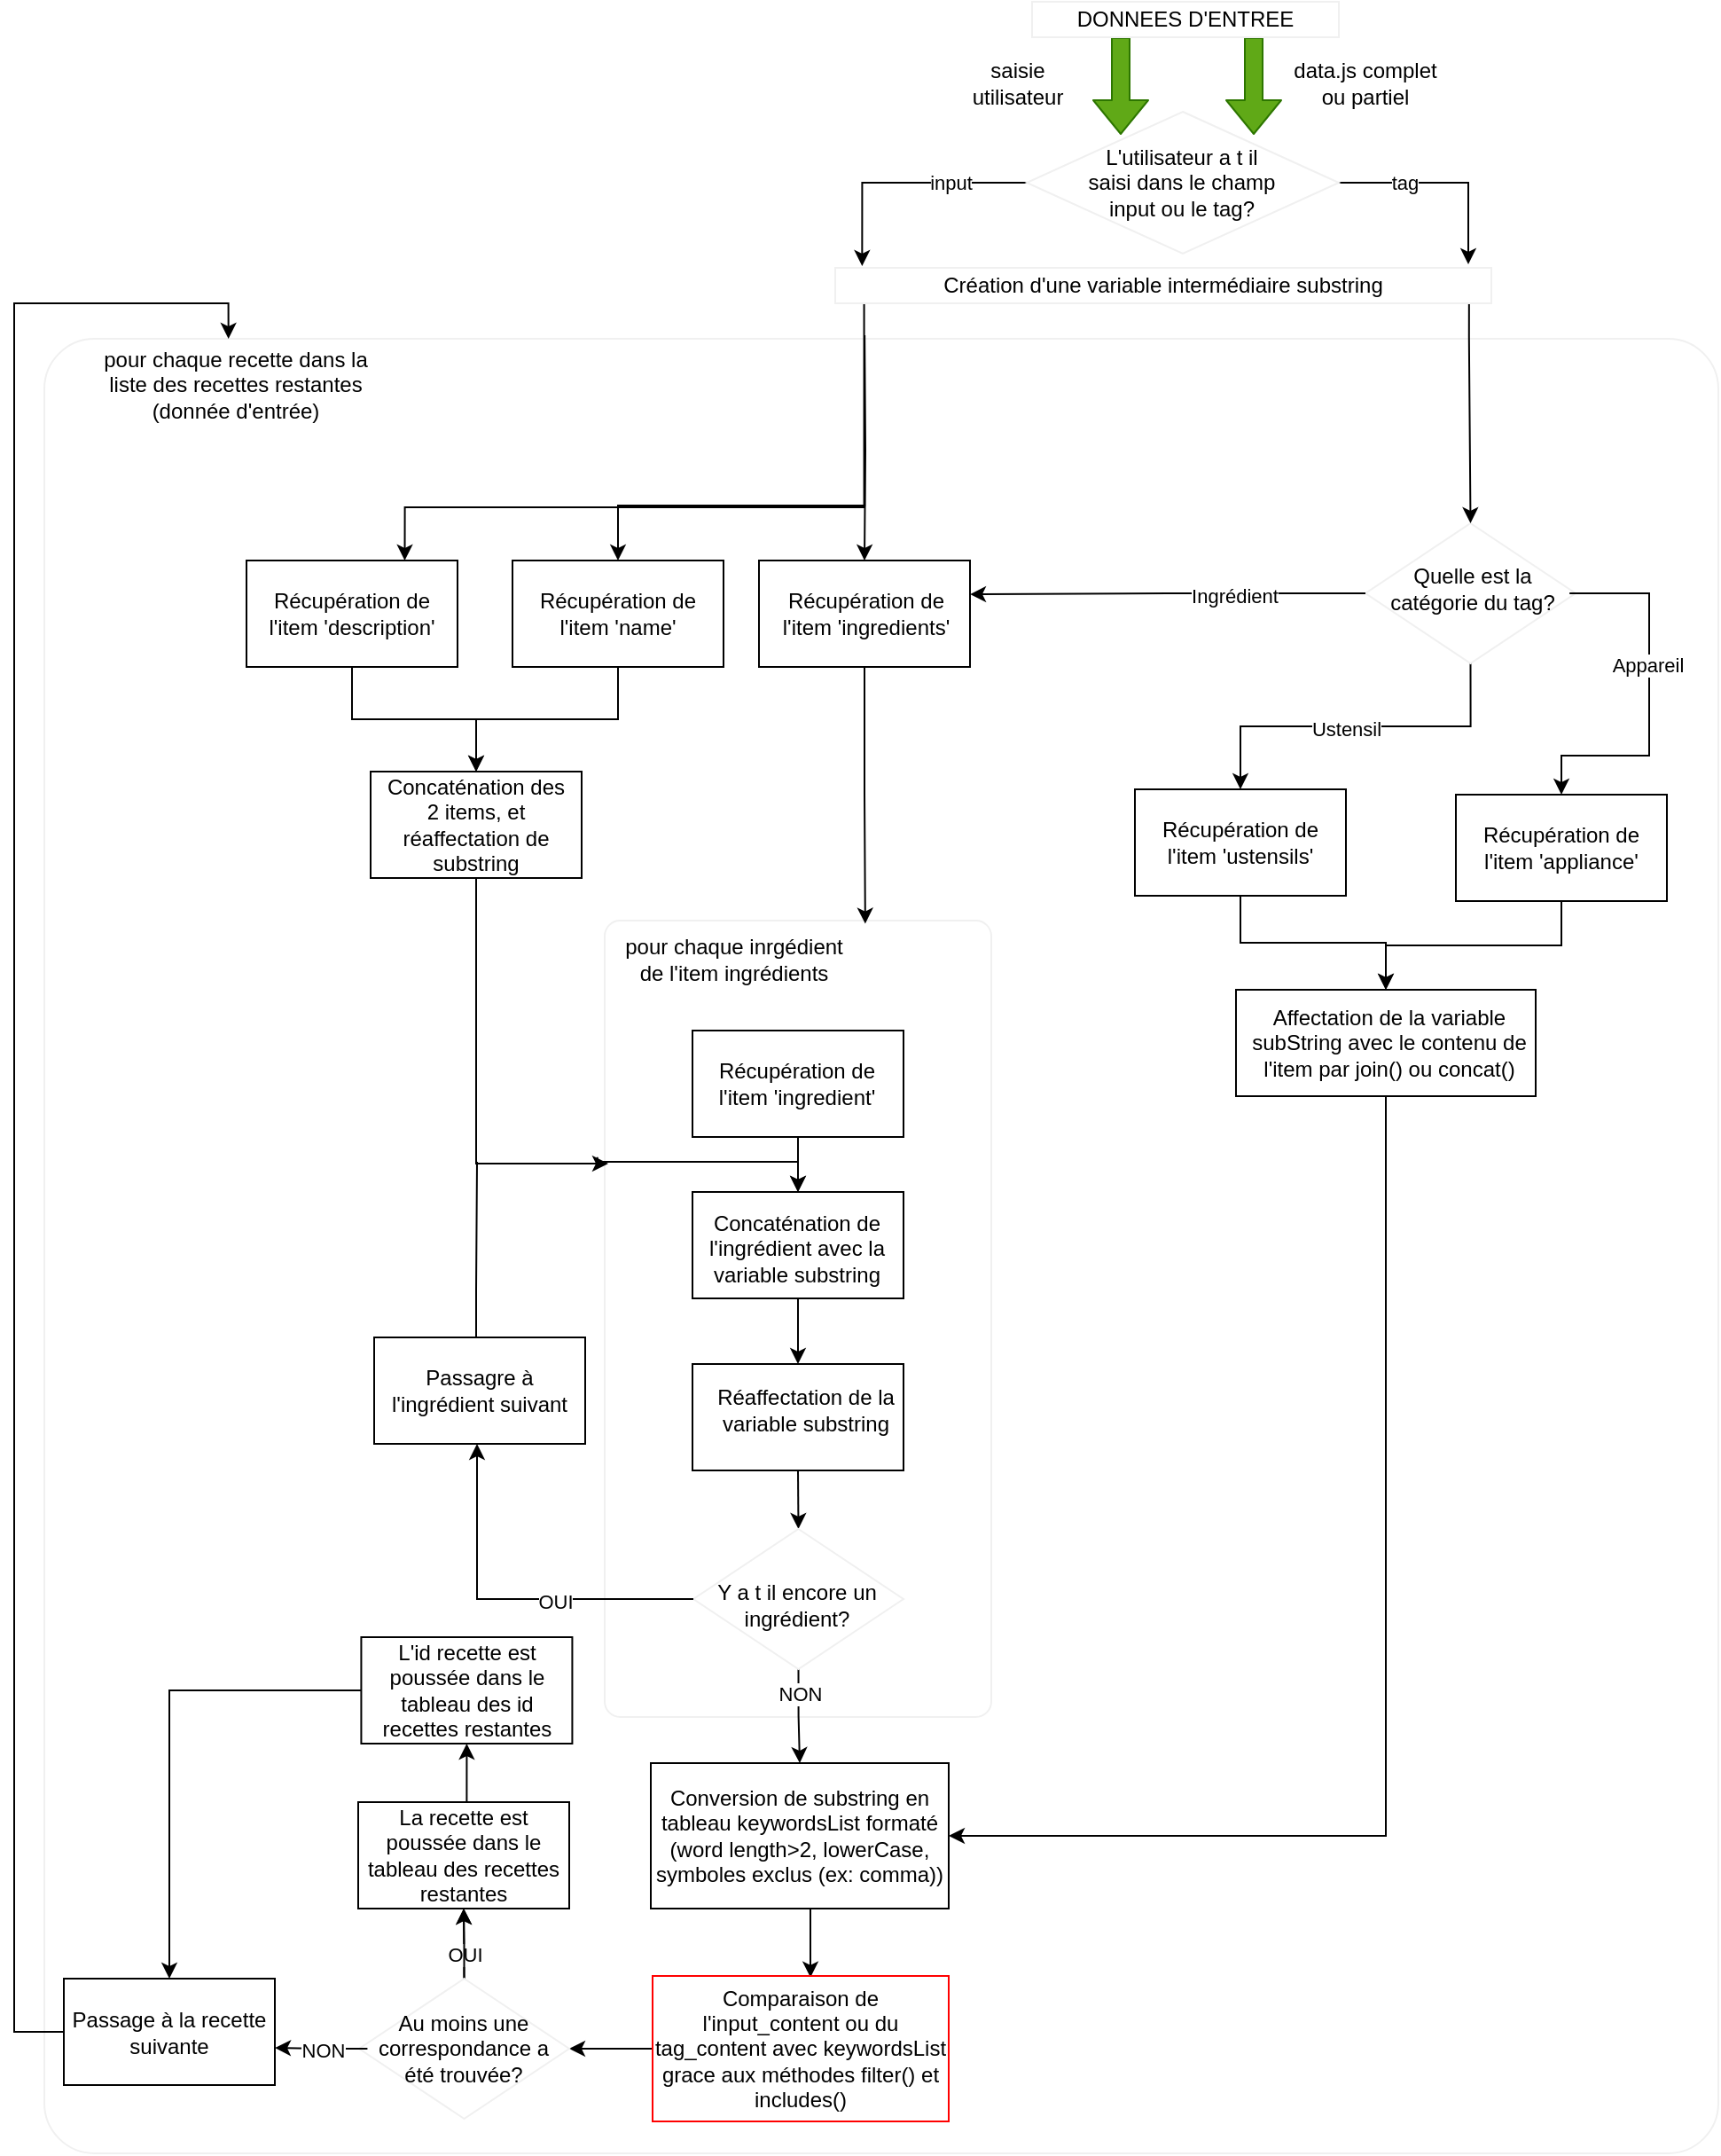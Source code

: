 <mxfile>
    <diagram id="e7TvoydxK6vFJYyy4MVN" name="Algo">
        <mxGraphModel dx="1730" dy="1200" grid="0" gridSize="10" guides="1" tooltips="1" connect="1" arrows="1" fold="1" page="0" pageScale="1" pageWidth="827" pageHeight="1169" math="0" shadow="0">
            <root>
                <mxCell id="VaXC7Pr43nyWshFLHUHB-0"/>
                <mxCell id="VaXC7Pr43nyWshFLHUHB-1" parent="VaXC7Pr43nyWshFLHUHB-0"/>
                <mxCell id="yuCvk9mEEcZf6m0EE9ZG-0" value="" style="shape=flexArrow;endArrow=classic;html=1;fillColor=#60a917;strokeColor=#2D7600;" parent="VaXC7Pr43nyWshFLHUHB-1" edge="1">
                    <mxGeometry width="50" height="50" relative="1" as="geometry">
                        <mxPoint x="315" y="10" as="sourcePoint"/>
                        <mxPoint x="315" y="65" as="targetPoint"/>
                    </mxGeometry>
                </mxCell>
                <mxCell id="yuCvk9mEEcZf6m0EE9ZG-1" value="" style="shape=flexArrow;endArrow=classic;html=1;fillColor=#60a917;strokeColor=#2D7600;" parent="VaXC7Pr43nyWshFLHUHB-1" edge="1">
                    <mxGeometry width="50" height="50" relative="1" as="geometry">
                        <mxPoint x="390" y="10" as="sourcePoint"/>
                        <mxPoint x="390" y="65" as="targetPoint"/>
                    </mxGeometry>
                </mxCell>
                <mxCell id="yuCvk9mEEcZf6m0EE9ZG-2" value="DONNEES D'ENTREE" style="text;html=1;fillColor=none;align=center;verticalAlign=middle;whiteSpace=wrap;rounded=0;strokeColor=#f0f0f0;" parent="VaXC7Pr43nyWshFLHUHB-1" vertex="1">
                    <mxGeometry x="265" y="-10" width="173" height="20" as="geometry"/>
                </mxCell>
                <mxCell id="vEDBBMdO79ySKfFdUPdM-0" value="saisie utilisateur" style="text;html=1;strokeColor=none;fillColor=none;align=center;verticalAlign=middle;whiteSpace=wrap;rounded=0;" parent="VaXC7Pr43nyWshFLHUHB-1" vertex="1">
                    <mxGeometry x="237" y="26" width="40" height="20" as="geometry"/>
                </mxCell>
                <mxCell id="vEDBBMdO79ySKfFdUPdM-1" value="data.js complet ou partiel" style="text;html=1;strokeColor=none;fillColor=none;align=center;verticalAlign=middle;whiteSpace=wrap;rounded=0;" parent="VaXC7Pr43nyWshFLHUHB-1" vertex="1">
                    <mxGeometry x="410.5" y="26" width="84" height="20" as="geometry"/>
                </mxCell>
                <mxCell id="Emsu0WflFUREVYPeq1AS-0" value="" style="rounded=1;whiteSpace=wrap;html=1;strokeColor=#f0f0f0;arcSize=3;fontStyle=1" parent="VaXC7Pr43nyWshFLHUHB-1" vertex="1">
                    <mxGeometry x="-292" y="180" width="944" height="1023" as="geometry"/>
                </mxCell>
                <mxCell id="Emsu0WflFUREVYPeq1AS-1" value="pour chaque recette dans la liste des recettes restantes (donnée d'entrée)" style="text;html=1;strokeColor=none;fillColor=none;align=center;verticalAlign=middle;whiteSpace=wrap;rounded=0;" parent="VaXC7Pr43nyWshFLHUHB-1" vertex="1">
                    <mxGeometry x="-265.5" y="196" width="161.5" height="20" as="geometry"/>
                </mxCell>
                <mxCell id="kn-wkphkWVVWGhXRXuoQ-0" value="" style="group" parent="VaXC7Pr43nyWshFLHUHB-1" vertex="1" connectable="0">
                    <mxGeometry x="-178" y="305" width="119" height="60" as="geometry"/>
                </mxCell>
                <mxCell id="kn-wkphkWVVWGhXRXuoQ-1" value="" style="rounded=0;whiteSpace=wrap;html=1;" parent="kn-wkphkWVVWGhXRXuoQ-0" vertex="1">
                    <mxGeometry width="119" height="60" as="geometry"/>
                </mxCell>
                <mxCell id="kn-wkphkWVVWGhXRXuoQ-2" value="Récupération de l'item 'description'" style="text;html=1;strokeColor=none;fillColor=none;align=center;verticalAlign=middle;whiteSpace=wrap;rounded=0;" parent="kn-wkphkWVVWGhXRXuoQ-0" vertex="1">
                    <mxGeometry x="4.958" y="20" width="109.083" height="20" as="geometry"/>
                </mxCell>
                <mxCell id="kn-wkphkWVVWGhXRXuoQ-3" value="" style="group" parent="VaXC7Pr43nyWshFLHUHB-1" vertex="1" connectable="0">
                    <mxGeometry x="-28" y="305" width="119" height="60" as="geometry"/>
                </mxCell>
                <mxCell id="kn-wkphkWVVWGhXRXuoQ-4" value="" style="rounded=0;whiteSpace=wrap;html=1;" parent="kn-wkphkWVVWGhXRXuoQ-3" vertex="1">
                    <mxGeometry width="119" height="60" as="geometry"/>
                </mxCell>
                <mxCell id="kn-wkphkWVVWGhXRXuoQ-5" value="Récupération de l'item 'name'" style="text;html=1;fillColor=none;align=center;verticalAlign=middle;whiteSpace=wrap;rounded=0;" parent="kn-wkphkWVVWGhXRXuoQ-3" vertex="1">
                    <mxGeometry x="4.958" y="20" width="109.083" height="20" as="geometry"/>
                </mxCell>
                <mxCell id="kn-wkphkWVVWGhXRXuoQ-6" value="" style="group" parent="VaXC7Pr43nyWshFLHUHB-1" vertex="1" connectable="0">
                    <mxGeometry x="112" y="305" width="119" height="60" as="geometry"/>
                </mxCell>
                <mxCell id="kn-wkphkWVVWGhXRXuoQ-7" value="" style="rounded=0;whiteSpace=wrap;html=1;" parent="kn-wkphkWVVWGhXRXuoQ-6" vertex="1">
                    <mxGeometry x="-1" width="119" height="60" as="geometry"/>
                </mxCell>
                <mxCell id="kn-wkphkWVVWGhXRXuoQ-8" value="Récupération de l'item 'ingredients'" style="text;html=1;strokeColor=none;fillColor=none;align=center;verticalAlign=middle;whiteSpace=wrap;rounded=0;" parent="kn-wkphkWVVWGhXRXuoQ-6" vertex="1">
                    <mxGeometry x="4.958" y="20" width="109.083" height="20" as="geometry"/>
                </mxCell>
                <mxCell id="kn-wkphkWVVWGhXRXuoQ-13" value="" style="group" parent="VaXC7Pr43nyWshFLHUHB-1" vertex="1" connectable="0">
                    <mxGeometry x="-108" y="424" width="119" height="60" as="geometry"/>
                </mxCell>
                <mxCell id="kn-wkphkWVVWGhXRXuoQ-14" value="" style="rounded=0;whiteSpace=wrap;html=1;" parent="kn-wkphkWVVWGhXRXuoQ-13" vertex="1">
                    <mxGeometry width="119" height="60" as="geometry"/>
                </mxCell>
                <mxCell id="kn-wkphkWVVWGhXRXuoQ-15" value="Concaténation des 2 items, et réaffectation de substring" style="text;html=1;strokeColor=none;fillColor=none;align=center;verticalAlign=middle;whiteSpace=wrap;rounded=0;" parent="kn-wkphkWVVWGhXRXuoQ-13" vertex="1">
                    <mxGeometry x="4.958" y="20" width="109.083" height="20" as="geometry"/>
                </mxCell>
                <mxCell id="kn-wkphkWVVWGhXRXuoQ-20" style="edgeStyle=orthogonalEdgeStyle;rounded=0;orthogonalLoop=1;jettySize=auto;html=1;entryX=0.5;entryY=0;entryDx=0;entryDy=0;" parent="VaXC7Pr43nyWshFLHUHB-1" source="kn-wkphkWVVWGhXRXuoQ-1" target="kn-wkphkWVVWGhXRXuoQ-14" edge="1">
                    <mxGeometry relative="1" as="geometry"/>
                </mxCell>
                <mxCell id="kn-wkphkWVVWGhXRXuoQ-21" style="edgeStyle=orthogonalEdgeStyle;rounded=0;orthogonalLoop=1;jettySize=auto;html=1;exitX=0.5;exitY=1;exitDx=0;exitDy=0;entryX=0.5;entryY=0;entryDx=0;entryDy=0;" parent="VaXC7Pr43nyWshFLHUHB-1" source="kn-wkphkWVVWGhXRXuoQ-4" target="kn-wkphkWVVWGhXRXuoQ-14" edge="1">
                    <mxGeometry relative="1" as="geometry"/>
                </mxCell>
                <mxCell id="kn-wkphkWVVWGhXRXuoQ-22" value="" style="rounded=1;whiteSpace=wrap;html=1;strokeColor=#f0f0f0;arcSize=4;fontStyle=1" parent="VaXC7Pr43nyWshFLHUHB-1" vertex="1">
                    <mxGeometry x="24" y="508" width="218" height="449" as="geometry"/>
                </mxCell>
                <mxCell id="kn-wkphkWVVWGhXRXuoQ-25" value="pour chaque inrgédient de l'item ingrédients" style="text;html=1;strokeColor=none;fillColor=none;align=center;verticalAlign=middle;whiteSpace=wrap;rounded=0;" parent="VaXC7Pr43nyWshFLHUHB-1" vertex="1">
                    <mxGeometry x="34" y="520" width="126" height="20" as="geometry"/>
                </mxCell>
                <mxCell id="kn-wkphkWVVWGhXRXuoQ-26" value="" style="group" parent="VaXC7Pr43nyWshFLHUHB-1" vertex="1" connectable="0">
                    <mxGeometry x="73.5" y="570" width="119" height="60" as="geometry"/>
                </mxCell>
                <mxCell id="kn-wkphkWVVWGhXRXuoQ-27" value="" style="rounded=0;whiteSpace=wrap;html=1;" parent="kn-wkphkWVVWGhXRXuoQ-26" vertex="1">
                    <mxGeometry width="119" height="60" as="geometry"/>
                </mxCell>
                <mxCell id="kn-wkphkWVVWGhXRXuoQ-28" value="Récupération de l'item 'ingredient'" style="text;html=1;strokeColor=none;fillColor=none;align=center;verticalAlign=middle;whiteSpace=wrap;rounded=0;" parent="kn-wkphkWVVWGhXRXuoQ-26" vertex="1">
                    <mxGeometry x="4.958" y="20" width="109.083" height="20" as="geometry"/>
                </mxCell>
                <mxCell id="kn-wkphkWVVWGhXRXuoQ-30" style="edgeStyle=orthogonalEdgeStyle;rounded=0;orthogonalLoop=1;jettySize=auto;html=1;exitX=0.5;exitY=1;exitDx=0;exitDy=0;" parent="VaXC7Pr43nyWshFLHUHB-1" source="kn-wkphkWVVWGhXRXuoQ-14" edge="1">
                    <mxGeometry relative="1" as="geometry">
                        <mxPoint x="26" y="645" as="targetPoint"/>
                        <Array as="points">
                            <mxPoint x="-48" y="645"/>
                            <mxPoint x="26" y="645"/>
                        </Array>
                    </mxGeometry>
                </mxCell>
                <mxCell id="kn-wkphkWVVWGhXRXuoQ-41" style="edgeStyle=orthogonalEdgeStyle;rounded=0;orthogonalLoop=1;jettySize=auto;html=1;exitX=0.5;exitY=1;exitDx=0;exitDy=0;entryX=0.5;entryY=0;entryDx=0;entryDy=0;" parent="VaXC7Pr43nyWshFLHUHB-1" source="kn-wkphkWVVWGhXRXuoQ-31" target="kn-wkphkWVVWGhXRXuoQ-40" edge="1">
                    <mxGeometry relative="1" as="geometry"/>
                </mxCell>
                <mxCell id="kn-wkphkWVVWGhXRXuoQ-31" value="" style="rounded=0;whiteSpace=wrap;html=1;" parent="VaXC7Pr43nyWshFLHUHB-1" vertex="1">
                    <mxGeometry x="73.5" y="661" width="119" height="60" as="geometry"/>
                </mxCell>
                <mxCell id="kn-wkphkWVVWGhXRXuoQ-32" style="edgeStyle=orthogonalEdgeStyle;rounded=0;orthogonalLoop=1;jettySize=auto;html=1;exitX=0.5;exitY=1;exitDx=0;exitDy=0;entryX=0.5;entryY=0;entryDx=0;entryDy=0;" parent="VaXC7Pr43nyWshFLHUHB-1" source="kn-wkphkWVVWGhXRXuoQ-27" target="kn-wkphkWVVWGhXRXuoQ-31" edge="1">
                    <mxGeometry relative="1" as="geometry"/>
                </mxCell>
                <mxCell id="kn-wkphkWVVWGhXRXuoQ-36" value="Concaténation de l'ingrédient avec la variable substring" style="text;html=1;strokeColor=none;fillColor=none;align=center;verticalAlign=middle;whiteSpace=wrap;rounded=0;" parent="VaXC7Pr43nyWshFLHUHB-1" vertex="1">
                    <mxGeometry x="78.458" y="683" width="109.083" height="20" as="geometry"/>
                </mxCell>
                <mxCell id="kn-wkphkWVVWGhXRXuoQ-37" style="edgeStyle=orthogonalEdgeStyle;rounded=0;orthogonalLoop=1;jettySize=auto;html=1;exitX=0.5;exitY=1;exitDx=0;exitDy=0;" parent="VaXC7Pr43nyWshFLHUHB-1" source="kn-wkphkWVVWGhXRXuoQ-22" target="kn-wkphkWVVWGhXRXuoQ-22" edge="1">
                    <mxGeometry relative="1" as="geometry"/>
                </mxCell>
                <mxCell id="kn-wkphkWVVWGhXRXuoQ-47" style="edgeStyle=orthogonalEdgeStyle;rounded=0;orthogonalLoop=1;jettySize=auto;html=1;exitX=0.5;exitY=1;exitDx=0;exitDy=0;entryX=0.5;entryY=0;entryDx=0;entryDy=0;" parent="VaXC7Pr43nyWshFLHUHB-1" source="kn-wkphkWVVWGhXRXuoQ-40" target="kn-wkphkWVVWGhXRXuoQ-44" edge="1">
                    <mxGeometry relative="1" as="geometry"/>
                </mxCell>
                <mxCell id="kn-wkphkWVVWGhXRXuoQ-40" value="" style="rounded=0;whiteSpace=wrap;html=1;" parent="VaXC7Pr43nyWshFLHUHB-1" vertex="1">
                    <mxGeometry x="73.5" y="758" width="119" height="60" as="geometry"/>
                </mxCell>
                <mxCell id="kn-wkphkWVVWGhXRXuoQ-42" value="Réaffectation de la variable substring" style="text;html=1;strokeColor=none;fillColor=none;align=center;verticalAlign=middle;whiteSpace=wrap;rounded=0;" parent="VaXC7Pr43nyWshFLHUHB-1" vertex="1">
                    <mxGeometry x="83.418" y="774" width="109.083" height="20" as="geometry"/>
                </mxCell>
                <mxCell id="kn-wkphkWVVWGhXRXuoQ-66" value="" style="edgeStyle=orthogonalEdgeStyle;rounded=0;orthogonalLoop=1;jettySize=auto;exitX=0.5;exitY=1;exitDx=0;exitDy=0;entryX=0.5;entryY=0;entryDx=0;entryDy=0;endArrow=classic;endFill=1;html=1;" parent="VaXC7Pr43nyWshFLHUHB-1" source="kn-wkphkWVVWGhXRXuoQ-44" target="kn-wkphkWVVWGhXRXuoQ-65" edge="1">
                    <mxGeometry relative="1" as="geometry"/>
                </mxCell>
                <mxCell id="kn-wkphkWVVWGhXRXuoQ-68" value="NON" style="edgeLabel;html=1;align=center;verticalAlign=middle;resizable=0;points=[];" parent="kn-wkphkWVVWGhXRXuoQ-66" vertex="1" connectable="0">
                    <mxGeometry x="0.201" relative="1" as="geometry">
                        <mxPoint y="-18" as="offset"/>
                    </mxGeometry>
                </mxCell>
                <mxCell id="kn-wkphkWVVWGhXRXuoQ-44" value="" style="rhombus;whiteSpace=wrap;html=1;strokeColor=#f0f0f0;" parent="VaXC7Pr43nyWshFLHUHB-1" vertex="1">
                    <mxGeometry x="74" y="851" width="118.5" height="79" as="geometry"/>
                </mxCell>
                <mxCell id="kn-wkphkWVVWGhXRXuoQ-48" value="Y a t il encore un ingrédient?" style="text;html=1;strokeColor=none;fillColor=none;align=center;verticalAlign=middle;whiteSpace=wrap;rounded=0;" parent="VaXC7Pr43nyWshFLHUHB-1" vertex="1">
                    <mxGeometry x="78.458" y="883.5" width="109.083" height="20" as="geometry"/>
                </mxCell>
                <mxCell id="kn-wkphkWVVWGhXRXuoQ-56" style="edgeStyle=orthogonalEdgeStyle;rounded=0;orthogonalLoop=1;jettySize=auto;html=1;exitX=0.5;exitY=0;exitDx=0;exitDy=0;endArrow=none;endFill=0;" parent="VaXC7Pr43nyWshFLHUHB-1" edge="1">
                    <mxGeometry relative="1" as="geometry">
                        <mxPoint x="-48" y="644" as="targetPoint"/>
                        <mxPoint x="-48.5" y="743" as="sourcePoint"/>
                        <Array as="points">
                            <mxPoint x="-48" y="716"/>
                            <mxPoint x="-48" y="716"/>
                        </Array>
                    </mxGeometry>
                </mxCell>
                <mxCell id="kn-wkphkWVVWGhXRXuoQ-51" value="Passagre à l'ingrédient suivant" style="rounded=0;whiteSpace=wrap;html=1;" parent="VaXC7Pr43nyWshFLHUHB-1" vertex="1">
                    <mxGeometry x="-106" y="743" width="119" height="60" as="geometry"/>
                </mxCell>
                <mxCell id="kn-wkphkWVVWGhXRXuoQ-52" value="" style="edgeStyle=orthogonalEdgeStyle;rounded=0;orthogonalLoop=1;jettySize=auto;html=1;exitX=0;exitY=0.5;exitDx=0;exitDy=0;" parent="VaXC7Pr43nyWshFLHUHB-1" source="kn-wkphkWVVWGhXRXuoQ-44" edge="1">
                    <mxGeometry relative="1" as="geometry">
                        <mxPoint x="-48" y="803" as="targetPoint"/>
                        <mxPoint x="74" y="890.5" as="sourcePoint"/>
                        <Array as="points">
                            <mxPoint x="-48" y="891"/>
                        </Array>
                    </mxGeometry>
                </mxCell>
                <mxCell id="kn-wkphkWVVWGhXRXuoQ-53" value="OUI" style="edgeLabel;html=1;align=center;verticalAlign=middle;resizable=0;points=[];" parent="kn-wkphkWVVWGhXRXuoQ-52" vertex="1" connectable="0">
                    <mxGeometry x="-0.592" y="1" relative="1" as="geometry">
                        <mxPoint x="-36" as="offset"/>
                    </mxGeometry>
                </mxCell>
                <mxCell id="kn-wkphkWVVWGhXRXuoQ-59" style="edgeStyle=orthogonalEdgeStyle;rounded=0;orthogonalLoop=1;jettySize=auto;html=1;exitX=0;exitY=0.5;exitDx=0;exitDy=0;endArrow=classic;endFill=1;entryX=0.041;entryY=-0.05;entryDx=0;entryDy=0;entryPerimeter=0;" parent="VaXC7Pr43nyWshFLHUHB-1" source="kn-wkphkWVVWGhXRXuoQ-58" target="pZqrWyT5cRHL6kkgNBwY-53" edge="1">
                    <mxGeometry relative="1" as="geometry">
                        <mxPoint x="170" y="180" as="targetPoint"/>
                    </mxGeometry>
                </mxCell>
                <mxCell id="kn-wkphkWVVWGhXRXuoQ-61" value="input" style="edgeLabel;html=1;align=center;verticalAlign=middle;resizable=0;points=[];" parent="kn-wkphkWVVWGhXRXuoQ-59" vertex="1" connectable="0">
                    <mxGeometry x="-0.203" y="4" relative="1" as="geometry">
                        <mxPoint x="12" y="-4" as="offset"/>
                    </mxGeometry>
                </mxCell>
                <mxCell id="kn-wkphkWVVWGhXRXuoQ-60" style="edgeStyle=orthogonalEdgeStyle;rounded=0;orthogonalLoop=1;jettySize=auto;html=1;exitX=1;exitY=0.5;exitDx=0;exitDy=0;endArrow=classic;endFill=1;" parent="VaXC7Pr43nyWshFLHUHB-1" source="kn-wkphkWVVWGhXRXuoQ-58" edge="1">
                    <mxGeometry relative="1" as="geometry">
                        <mxPoint x="511" y="138" as="targetPoint"/>
                        <Array as="points">
                            <mxPoint x="511" y="92"/>
                            <mxPoint x="511" y="138"/>
                        </Array>
                    </mxGeometry>
                </mxCell>
                <mxCell id="kn-wkphkWVVWGhXRXuoQ-62" value="tag" style="edgeLabel;html=1;align=center;verticalAlign=middle;resizable=0;points=[];" parent="kn-wkphkWVVWGhXRXuoQ-60" vertex="1" connectable="0">
                    <mxGeometry x="-0.04" y="-1" relative="1" as="geometry">
                        <mxPoint x="-20" y="-1" as="offset"/>
                    </mxGeometry>
                </mxCell>
                <mxCell id="kn-wkphkWVVWGhXRXuoQ-58" value="" style="rhombus;whiteSpace=wrap;html=1;strokeColor=#f0f0f0;" parent="VaXC7Pr43nyWshFLHUHB-1" vertex="1">
                    <mxGeometry x="262" y="52" width="176" height="80" as="geometry"/>
                </mxCell>
                <mxCell id="z4npEAfc9zzg-NZEA-yX-2" value="L'utilisateur a t il saisi dans le champ input ou le tag?" style="text;html=1;strokeColor=none;fillColor=none;align=center;verticalAlign=middle;whiteSpace=wrap;rounded=0;" parent="VaXC7Pr43nyWshFLHUHB-1" vertex="1">
                    <mxGeometry x="295.458" y="82" width="109.083" height="20" as="geometry"/>
                </mxCell>
                <mxCell id="hSMlaSLdjR0oDc9FFkvP-9" style="edgeStyle=orthogonalEdgeStyle;rounded=0;orthogonalLoop=1;jettySize=auto;html=1;exitX=0.5;exitY=1;exitDx=0;exitDy=0;entryX=0.533;entryY=0.01;entryDx=0;entryDy=0;entryPerimeter=0;endArrow=classic;endFill=1;" parent="VaXC7Pr43nyWshFLHUHB-1" source="kn-wkphkWVVWGhXRXuoQ-65" target="kn-wkphkWVVWGhXRXuoQ-69" edge="1">
                    <mxGeometry relative="1" as="geometry"/>
                </mxCell>
                <mxCell id="kn-wkphkWVVWGhXRXuoQ-65" value="Conversion de substring en tableau keywordsList formaté (word length&amp;gt;2, lowerCase, symboles exclus (ex: comma))" style="rounded=0;whiteSpace=wrap;html=1;" parent="VaXC7Pr43nyWshFLHUHB-1" vertex="1">
                    <mxGeometry x="50" y="983" width="168" height="82" as="geometry"/>
                </mxCell>
                <mxCell id="kn-wkphkWVVWGhXRXuoQ-72" style="edgeStyle=orthogonalEdgeStyle;rounded=0;orthogonalLoop=1;jettySize=auto;html=1;exitX=0;exitY=0.5;exitDx=0;exitDy=0;entryX=1;entryY=0.5;entryDx=0;entryDy=0;endArrow=classic;endFill=1;" parent="VaXC7Pr43nyWshFLHUHB-1" source="kn-wkphkWVVWGhXRXuoQ-69" target="kn-wkphkWVVWGhXRXuoQ-70" edge="1">
                    <mxGeometry relative="1" as="geometry"/>
                </mxCell>
                <mxCell id="kn-wkphkWVVWGhXRXuoQ-69" value="Comparaison de l'input_content ou du tag_content avec keywordsList grace aux méthodes filter() et includes()" style="rounded=0;whiteSpace=wrap;html=1;strokeColor=#FF0000;" parent="VaXC7Pr43nyWshFLHUHB-1" vertex="1">
                    <mxGeometry x="51" y="1103" width="167" height="82" as="geometry"/>
                </mxCell>
                <mxCell id="hSMlaSLdjR0oDc9FFkvP-7" style="edgeStyle=orthogonalEdgeStyle;rounded=0;orthogonalLoop=1;jettySize=auto;html=1;exitX=0.5;exitY=0;exitDx=0;exitDy=0;entryX=0.5;entryY=1;entryDx=0;entryDy=0;endArrow=classic;endFill=1;" parent="VaXC7Pr43nyWshFLHUHB-1" source="kn-wkphkWVVWGhXRXuoQ-70" target="kn-wkphkWVVWGhXRXuoQ-73" edge="1">
                    <mxGeometry relative="1" as="geometry"/>
                </mxCell>
                <mxCell id="hSMlaSLdjR0oDc9FFkvP-8" value="OUI" style="edgeLabel;html=1;align=center;verticalAlign=middle;resizable=0;points=[];" parent="hSMlaSLdjR0oDc9FFkvP-7" vertex="1" connectable="0">
                    <mxGeometry x="0.261" relative="1" as="geometry">
                        <mxPoint y="11" as="offset"/>
                    </mxGeometry>
                </mxCell>
                <mxCell id="hSMlaSLdjR0oDc9FFkvP-10" value="" style="edgeStyle=orthogonalEdgeStyle;rounded=0;orthogonalLoop=1;jettySize=auto;html=1;endArrow=classic;endFill=1;" parent="VaXC7Pr43nyWshFLHUHB-1" source="kn-wkphkWVVWGhXRXuoQ-70" target="kn-wkphkWVVWGhXRXuoQ-73" edge="1">
                    <mxGeometry relative="1" as="geometry"/>
                </mxCell>
                <mxCell id="kn-wkphkWVVWGhXRXuoQ-70" value="" style="rhombus;whiteSpace=wrap;html=1;strokeColor=#f0f0f0;" parent="VaXC7Pr43nyWshFLHUHB-1" vertex="1">
                    <mxGeometry x="-114.5" y="1104.5" width="118.5" height="79" as="geometry"/>
                </mxCell>
                <mxCell id="hSMlaSLdjR0oDc9FFkvP-11" style="edgeStyle=orthogonalEdgeStyle;rounded=0;orthogonalLoop=1;jettySize=auto;html=1;exitX=0;exitY=0.5;exitDx=0;exitDy=0;entryX=1;entryY=0.65;entryDx=0;entryDy=0;entryPerimeter=0;endArrow=classic;endFill=1;" parent="VaXC7Pr43nyWshFLHUHB-1" source="kn-wkphkWVVWGhXRXuoQ-71" target="hSMlaSLdjR0oDc9FFkvP-1" edge="1">
                    <mxGeometry relative="1" as="geometry"/>
                </mxCell>
                <mxCell id="hSMlaSLdjR0oDc9FFkvP-12" value="NON" style="edgeLabel;html=1;align=center;verticalAlign=middle;resizable=0;points=[];" parent="hSMlaSLdjR0oDc9FFkvP-11" vertex="1" connectable="0">
                    <mxGeometry x="0.265" y="1" relative="1" as="geometry">
                        <mxPoint x="8" as="offset"/>
                    </mxGeometry>
                </mxCell>
                <mxCell id="kn-wkphkWVVWGhXRXuoQ-71" value="Au moins une correspondance a été trouvée?" style="text;html=1;strokeColor=none;fillColor=none;align=center;verticalAlign=middle;whiteSpace=wrap;rounded=0;" parent="VaXC7Pr43nyWshFLHUHB-1" vertex="1">
                    <mxGeometry x="-109.792" y="1134" width="109.083" height="20" as="geometry"/>
                </mxCell>
                <mxCell id="kn-wkphkWVVWGhXRXuoQ-76" style="edgeStyle=orthogonalEdgeStyle;rounded=0;orthogonalLoop=1;jettySize=auto;html=1;exitX=0.5;exitY=0;exitDx=0;exitDy=0;entryX=0.5;entryY=1;entryDx=0;entryDy=0;endArrow=classic;endFill=1;" parent="VaXC7Pr43nyWshFLHUHB-1" source="kn-wkphkWVVWGhXRXuoQ-73" target="kn-wkphkWVVWGhXRXuoQ-75" edge="1">
                    <mxGeometry relative="1" as="geometry"/>
                </mxCell>
                <mxCell id="kn-wkphkWVVWGhXRXuoQ-73" value="La recette est poussée dans le tableau des recettes restantes" style="rounded=0;whiteSpace=wrap;html=1;" parent="VaXC7Pr43nyWshFLHUHB-1" vertex="1">
                    <mxGeometry x="-115" y="1005" width="119" height="60" as="geometry"/>
                </mxCell>
                <mxCell id="hSMlaSLdjR0oDc9FFkvP-5" style="edgeStyle=orthogonalEdgeStyle;rounded=0;orthogonalLoop=1;jettySize=auto;html=1;exitX=0;exitY=0.5;exitDx=0;exitDy=0;entryX=0.5;entryY=0;entryDx=0;entryDy=0;endArrow=classic;endFill=1;" parent="VaXC7Pr43nyWshFLHUHB-1" source="kn-wkphkWVVWGhXRXuoQ-75" target="hSMlaSLdjR0oDc9FFkvP-1" edge="1">
                    <mxGeometry relative="1" as="geometry"/>
                </mxCell>
                <mxCell id="kn-wkphkWVVWGhXRXuoQ-75" value="L'id recette est poussée dans le tableau des id recettes restantes" style="rounded=0;whiteSpace=wrap;html=1;" parent="VaXC7Pr43nyWshFLHUHB-1" vertex="1">
                    <mxGeometry x="-113.29" y="912" width="119" height="60" as="geometry"/>
                </mxCell>
                <mxCell id="hSMlaSLdjR0oDc9FFkvP-6" style="edgeStyle=orthogonalEdgeStyle;rounded=0;orthogonalLoop=1;jettySize=auto;html=1;exitX=0;exitY=0.5;exitDx=0;exitDy=0;entryX=0.11;entryY=0;entryDx=0;entryDy=0;entryPerimeter=0;endArrow=classic;endFill=1;" parent="VaXC7Pr43nyWshFLHUHB-1" source="hSMlaSLdjR0oDc9FFkvP-1" target="Emsu0WflFUREVYPeq1AS-0" edge="1">
                    <mxGeometry relative="1" as="geometry">
                        <Array as="points">
                            <mxPoint x="-309" y="1135"/>
                            <mxPoint x="-309" y="160"/>
                            <mxPoint x="-188" y="160"/>
                        </Array>
                    </mxGeometry>
                </mxCell>
                <mxCell id="hSMlaSLdjR0oDc9FFkvP-1" value="Passage à la recette suivante" style="rounded=0;whiteSpace=wrap;html=1;" parent="VaXC7Pr43nyWshFLHUHB-1" vertex="1">
                    <mxGeometry x="-281" y="1104.5" width="119" height="60" as="geometry"/>
                </mxCell>
                <mxCell id="pZqrWyT5cRHL6kkgNBwY-0" style="edgeStyle=orthogonalEdgeStyle;rounded=0;orthogonalLoop=1;jettySize=auto;html=1;exitX=-0.019;exitY=0.297;exitDx=0;exitDy=0;entryX=0.5;entryY=0;entryDx=0;entryDy=0;exitPerimeter=0;" parent="VaXC7Pr43nyWshFLHUHB-1" source="kn-wkphkWVVWGhXRXuoQ-22" target="kn-wkphkWVVWGhXRXuoQ-31" edge="1">
                    <mxGeometry relative="1" as="geometry">
                        <Array as="points">
                            <mxPoint x="20" y="644"/>
                            <mxPoint x="133" y="644"/>
                        </Array>
                    </mxGeometry>
                </mxCell>
                <mxCell id="pZqrWyT5cRHL6kkgNBwY-5" style="edgeStyle=orthogonalEdgeStyle;rounded=0;orthogonalLoop=1;jettySize=auto;html=1;exitX=0.404;exitY=-0.002;exitDx=0;exitDy=0;entryX=0.5;entryY=0;entryDx=0;entryDy=0;endArrow=classic;endFill=1;exitPerimeter=0;" parent="VaXC7Pr43nyWshFLHUHB-1" target="kn-wkphkWVVWGhXRXuoQ-4" edge="1">
                    <mxGeometry relative="1" as="geometry">
                        <mxPoint x="170.58" y="177.954" as="sourcePoint"/>
                        <mxPoint x="31.5" y="253" as="targetPoint"/>
                        <Array as="points">
                            <mxPoint x="171" y="274"/>
                            <mxPoint x="32" y="274"/>
                        </Array>
                    </mxGeometry>
                </mxCell>
                <mxCell id="pZqrWyT5cRHL6kkgNBwY-6" style="edgeStyle=orthogonalEdgeStyle;rounded=0;orthogonalLoop=1;jettySize=auto;html=1;entryX=0.5;entryY=0;entryDx=0;entryDy=0;endArrow=classic;endFill=1;" parent="VaXC7Pr43nyWshFLHUHB-1" target="kn-wkphkWVVWGhXRXuoQ-7" edge="1">
                    <mxGeometry relative="1" as="geometry">
                        <mxPoint x="170.5" y="180" as="sourcePoint"/>
                        <mxPoint x="170.5" y="253" as="targetPoint"/>
                        <Array as="points"/>
                    </mxGeometry>
                </mxCell>
                <mxCell id="pZqrWyT5cRHL6kkgNBwY-7" style="edgeStyle=orthogonalEdgeStyle;rounded=0;orthogonalLoop=1;jettySize=auto;html=1;exitX=0.5;exitY=1;exitDx=0;exitDy=0;entryX=0.674;entryY=0.004;entryDx=0;entryDy=0;entryPerimeter=0;endArrow=classic;endFill=1;" parent="VaXC7Pr43nyWshFLHUHB-1" source="kn-wkphkWVVWGhXRXuoQ-7" target="kn-wkphkWVVWGhXRXuoQ-22" edge="1">
                    <mxGeometry relative="1" as="geometry"/>
                </mxCell>
                <mxCell id="pZqrWyT5cRHL6kkgNBwY-8" style="edgeStyle=orthogonalEdgeStyle;rounded=0;orthogonalLoop=1;jettySize=auto;html=1;entryX=0.75;entryY=0;entryDx=0;entryDy=0;endArrow=classic;endFill=1;exitX=0.044;exitY=1;exitDx=0;exitDy=0;exitPerimeter=0;" parent="VaXC7Pr43nyWshFLHUHB-1" source="pZqrWyT5cRHL6kkgNBwY-53" target="kn-wkphkWVVWGhXRXuoQ-1" edge="1">
                    <mxGeometry relative="1" as="geometry">
                        <mxPoint x="170" y="179" as="sourcePoint"/>
                        <mxPoint x="-100.007" y="254.02" as="targetPoint"/>
                        <Array as="points">
                            <mxPoint x="170" y="275"/>
                            <mxPoint x="-89" y="275"/>
                        </Array>
                    </mxGeometry>
                </mxCell>
                <mxCell id="pZqrWyT5cRHL6kkgNBwY-28" style="edgeStyle=orthogonalEdgeStyle;rounded=0;orthogonalLoop=1;jettySize=auto;html=1;exitX=0.5;exitY=1;exitDx=0;exitDy=0;entryX=0.5;entryY=0;entryDx=0;entryDy=0;endArrow=classic;endFill=1;" parent="VaXC7Pr43nyWshFLHUHB-1" source="pZqrWyT5cRHL6kkgNBwY-11" target="pZqrWyT5cRHL6kkgNBwY-22" edge="1">
                    <mxGeometry relative="1" as="geometry"/>
                </mxCell>
                <mxCell id="pZqrWyT5cRHL6kkgNBwY-31" value="Ustensil" style="edgeLabel;html=1;align=center;verticalAlign=middle;resizable=0;points=[];" parent="pZqrWyT5cRHL6kkgNBwY-28" vertex="1" connectable="0">
                    <mxGeometry x="-0.364" y="1" relative="1" as="geometry">
                        <mxPoint x="-42" as="offset"/>
                    </mxGeometry>
                </mxCell>
                <mxCell id="pZqrWyT5cRHL6kkgNBwY-11" value="" style="rhombus;whiteSpace=wrap;html=1;strokeColor=#f0f0f0;" parent="VaXC7Pr43nyWshFLHUHB-1" vertex="1">
                    <mxGeometry x="453" y="284" width="118.5" height="79" as="geometry"/>
                </mxCell>
                <mxCell id="pZqrWyT5cRHL6kkgNBwY-13" style="edgeStyle=orthogonalEdgeStyle;rounded=0;orthogonalLoop=1;jettySize=auto;html=1;entryX=0.5;entryY=0;entryDx=0;entryDy=0;endArrow=classic;endFill=1;exitX=0.966;exitY=1.02;exitDx=0;exitDy=0;exitPerimeter=0;" parent="VaXC7Pr43nyWshFLHUHB-1" source="pZqrWyT5cRHL6kkgNBwY-53" target="pZqrWyT5cRHL6kkgNBwY-11" edge="1">
                    <mxGeometry relative="1" as="geometry">
                        <mxPoint x="512" y="179" as="sourcePoint"/>
                        <Array as="points">
                            <mxPoint x="511" y="179"/>
                            <mxPoint x="512" y="179"/>
                        </Array>
                    </mxGeometry>
                </mxCell>
                <mxCell id="pZqrWyT5cRHL6kkgNBwY-27" style="edgeStyle=orthogonalEdgeStyle;rounded=0;orthogonalLoop=1;jettySize=auto;html=1;exitX=0;exitY=0.5;exitDx=0;exitDy=0;endArrow=classic;endFill=1;entryX=1;entryY=0.317;entryDx=0;entryDy=0;entryPerimeter=0;" parent="VaXC7Pr43nyWshFLHUHB-1" source="pZqrWyT5cRHL6kkgNBwY-11" target="kn-wkphkWVVWGhXRXuoQ-7" edge="1">
                    <mxGeometry relative="1" as="geometry">
                        <mxPoint x="236" y="324" as="targetPoint"/>
                    </mxGeometry>
                </mxCell>
                <mxCell id="pZqrWyT5cRHL6kkgNBwY-30" value="Ingrédient" style="edgeLabel;html=1;align=center;verticalAlign=middle;resizable=0;points=[];" parent="pZqrWyT5cRHL6kkgNBwY-27" vertex="1" connectable="0">
                    <mxGeometry x="-0.158" y="1" relative="1" as="geometry">
                        <mxPoint x="20" as="offset"/>
                    </mxGeometry>
                </mxCell>
                <mxCell id="pZqrWyT5cRHL6kkgNBwY-29" style="edgeStyle=orthogonalEdgeStyle;rounded=0;orthogonalLoop=1;jettySize=auto;html=1;exitX=1;exitY=0.5;exitDx=0;exitDy=0;entryX=0.5;entryY=0;entryDx=0;entryDy=0;endArrow=classic;endFill=1;" parent="VaXC7Pr43nyWshFLHUHB-1" target="pZqrWyT5cRHL6kkgNBwY-25" edge="1">
                    <mxGeometry relative="1" as="geometry">
                        <mxPoint x="568.082" y="323.5" as="sourcePoint"/>
                        <mxPoint x="722.5" y="429" as="targetPoint"/>
                        <Array as="points">
                            <mxPoint x="613" y="324"/>
                            <mxPoint x="613" y="415"/>
                            <mxPoint x="564" y="415"/>
                        </Array>
                    </mxGeometry>
                </mxCell>
                <mxCell id="pZqrWyT5cRHL6kkgNBwY-35" value="Appareil" style="edgeLabel;html=1;align=center;verticalAlign=middle;resizable=0;points=[];" parent="pZqrWyT5cRHL6kkgNBwY-29" vertex="1" connectable="0">
                    <mxGeometry x="-0.331" y="1" relative="1" as="geometry">
                        <mxPoint x="-2" y="16" as="offset"/>
                    </mxGeometry>
                </mxCell>
                <mxCell id="pZqrWyT5cRHL6kkgNBwY-17" value="Quelle est la catégorie du tag?" style="text;html=1;strokeColor=none;fillColor=none;align=center;verticalAlign=middle;whiteSpace=wrap;rounded=0;" parent="VaXC7Pr43nyWshFLHUHB-1" vertex="1">
                    <mxGeometry x="458.998" y="310.5" width="109.083" height="20" as="geometry"/>
                </mxCell>
                <mxCell id="pZqrWyT5cRHL6kkgNBwY-21" value="" style="group" parent="VaXC7Pr43nyWshFLHUHB-1" vertex="1" connectable="0">
                    <mxGeometry x="323" y="434" width="119" height="60" as="geometry"/>
                </mxCell>
                <mxCell id="pZqrWyT5cRHL6kkgNBwY-22" value="" style="rounded=0;whiteSpace=wrap;html=1;" parent="pZqrWyT5cRHL6kkgNBwY-21" vertex="1">
                    <mxGeometry width="119" height="60" as="geometry"/>
                </mxCell>
                <mxCell id="pZqrWyT5cRHL6kkgNBwY-23" value="Récupération de l'item 'ustensils'" style="text;html=1;strokeColor=none;fillColor=none;align=center;verticalAlign=middle;whiteSpace=wrap;rounded=0;" parent="pZqrWyT5cRHL6kkgNBwY-21" vertex="1">
                    <mxGeometry x="4.958" y="20" width="109.083" height="20" as="geometry"/>
                </mxCell>
                <mxCell id="pZqrWyT5cRHL6kkgNBwY-24" value="" style="group" parent="VaXC7Pr43nyWshFLHUHB-1" vertex="1" connectable="0">
                    <mxGeometry x="504" y="437" width="119" height="60" as="geometry"/>
                </mxCell>
                <mxCell id="pZqrWyT5cRHL6kkgNBwY-25" value="" style="rounded=0;whiteSpace=wrap;html=1;" parent="pZqrWyT5cRHL6kkgNBwY-24" vertex="1">
                    <mxGeometry width="119" height="60" as="geometry"/>
                </mxCell>
                <mxCell id="pZqrWyT5cRHL6kkgNBwY-26" value="Récupération de l'item 'appliance'" style="text;html=1;strokeColor=none;fillColor=none;align=center;verticalAlign=middle;whiteSpace=wrap;rounded=0;" parent="pZqrWyT5cRHL6kkgNBwY-24" vertex="1">
                    <mxGeometry x="4.958" y="20" width="109.083" height="20" as="geometry"/>
                </mxCell>
                <mxCell id="pZqrWyT5cRHL6kkgNBwY-40" style="edgeStyle=orthogonalEdgeStyle;rounded=0;orthogonalLoop=1;jettySize=auto;html=1;exitX=0.5;exitY=1;exitDx=0;exitDy=0;entryX=1;entryY=0.5;entryDx=0;entryDy=0;endArrow=classic;endFill=1;" parent="VaXC7Pr43nyWshFLHUHB-1" source="pZqrWyT5cRHL6kkgNBwY-38" target="kn-wkphkWVVWGhXRXuoQ-65" edge="1">
                    <mxGeometry relative="1" as="geometry"/>
                </mxCell>
                <mxCell id="pZqrWyT5cRHL6kkgNBwY-38" value="" style="rounded=0;whiteSpace=wrap;html=1;" parent="VaXC7Pr43nyWshFLHUHB-1" vertex="1">
                    <mxGeometry x="380" y="547" width="169" height="60" as="geometry"/>
                </mxCell>
                <mxCell id="pZqrWyT5cRHL6kkgNBwY-39" value="Affectation de la variable subString avec le contenu de l'item par join() ou concat()" style="text;html=1;strokeColor=none;fillColor=none;align=center;verticalAlign=middle;whiteSpace=wrap;rounded=0;" parent="VaXC7Pr43nyWshFLHUHB-1" vertex="1">
                    <mxGeometry x="387" y="567" width="159" height="20" as="geometry"/>
                </mxCell>
                <mxCell id="pZqrWyT5cRHL6kkgNBwY-41" style="edgeStyle=orthogonalEdgeStyle;rounded=0;orthogonalLoop=1;jettySize=auto;html=1;exitX=0.5;exitY=1;exitDx=0;exitDy=0;entryX=0.5;entryY=0;entryDx=0;entryDy=0;endArrow=classic;endFill=1;" parent="VaXC7Pr43nyWshFLHUHB-1" source="pZqrWyT5cRHL6kkgNBwY-25" target="pZqrWyT5cRHL6kkgNBwY-38" edge="1">
                    <mxGeometry relative="1" as="geometry"/>
                </mxCell>
                <mxCell id="pZqrWyT5cRHL6kkgNBwY-49" style="edgeStyle=orthogonalEdgeStyle;rounded=0;orthogonalLoop=1;jettySize=auto;html=1;exitX=0.5;exitY=1;exitDx=0;exitDy=0;entryX=0.5;entryY=0;entryDx=0;entryDy=0;endArrow=classic;endFill=1;" parent="VaXC7Pr43nyWshFLHUHB-1" source="pZqrWyT5cRHL6kkgNBwY-22" target="pZqrWyT5cRHL6kkgNBwY-38" edge="1">
                    <mxGeometry relative="1" as="geometry"/>
                </mxCell>
                <mxCell id="pZqrWyT5cRHL6kkgNBwY-53" value="Création d'une variable intermédiaire substring" style="text;html=1;fillColor=none;align=center;verticalAlign=middle;whiteSpace=wrap;rounded=0;strokeColor=#f0f0f0;" parent="VaXC7Pr43nyWshFLHUHB-1" vertex="1">
                    <mxGeometry x="154" y="140" width="370" height="20" as="geometry"/>
                </mxCell>
            </root>
        </mxGraphModel>
    </diagram>
    <diagram id="NKTM3P_TSREIos6MvvAB" name="Process">
        <mxGraphModel dx="1730" dy="1200" grid="0" gridSize="10" guides="1" tooltips="1" connect="1" arrows="1" fold="1" page="0" pageScale="1" pageWidth="827" pageHeight="1169" background="none" math="0" shadow="0">
            <root>
                <mxCell id="0"/>
                <mxCell id="1" parent="0"/>
                <mxCell id="boZw4MsQUKxaq4jCPLAk-152" style="edgeStyle=orthogonalEdgeStyle;rounded=0;orthogonalLoop=1;jettySize=auto;html=1;exitX=1;exitY=0.5;exitDx=0;exitDy=0;entryX=0;entryY=0.5;entryDx=0;entryDy=0;" parent="1" source="boZw4MsQUKxaq4jCPLAk-146" target="boZw4MsQUKxaq4jCPLAk-150" edge="1">
                    <mxGeometry relative="1" as="geometry"/>
                </mxCell>
                <mxCell id="boZw4MsQUKxaq4jCPLAk-146" value="" style="rhombus;whiteSpace=wrap;html=1;" parent="1" vertex="1">
                    <mxGeometry x="396.5" y="519" width="113" height="113" as="geometry"/>
                </mxCell>
                <mxCell id="5" value="" style="group" parent="1" vertex="1" connectable="0">
                    <mxGeometry x="393" y="40" width="120" height="60" as="geometry"/>
                </mxCell>
                <mxCell id="2" value="" style="rounded=0;whiteSpace=wrap;html=1;" parent="5" vertex="1">
                    <mxGeometry width="120" height="60" as="geometry"/>
                </mxCell>
                <mxCell id="4" value="&lt;b&gt;L'utilisateur saisi une chaine de caractères dans l'input&lt;/b&gt;" style="text;html=1;strokeColor=none;fillColor=none;align=center;verticalAlign=middle;whiteSpace=wrap;rounded=0;" parent="5" vertex="1">
                    <mxGeometry x="5" y="20" width="110" height="20" as="geometry"/>
                </mxCell>
                <mxCell id="9" style="edgeStyle=orthogonalEdgeStyle;rounded=0;orthogonalLoop=1;jettySize=auto;html=1;entryX=0.5;entryY=0;entryDx=0;entryDy=0;" parent="1" target="boZw4MsQUKxaq4jCPLAk-133" edge="1">
                    <mxGeometry relative="1" as="geometry">
                        <mxPoint x="453" y="100" as="sourcePoint"/>
                        <mxPoint x="453" y="123" as="targetPoint"/>
                    </mxGeometry>
                </mxCell>
                <mxCell id="14" style="edgeStyle=orthogonalEdgeStyle;rounded=0;orthogonalLoop=1;jettySize=auto;html=1;entryX=0;entryY=0.5;entryDx=0;entryDy=0;exitX=1;exitY=0.5;exitDx=0;exitDy=0;" parent="1" source="boZw4MsQUKxaq4jCPLAk-133" target="boZw4MsQUKxaq4jCPLAk-136" edge="1">
                    <mxGeometry relative="1" as="geometry">
                        <mxPoint x="583" y="175" as="targetPoint"/>
                        <mxPoint x="561" y="270" as="sourcePoint"/>
                    </mxGeometry>
                </mxCell>
                <mxCell id="15" style="edgeStyle=orthogonalEdgeStyle;rounded=0;orthogonalLoop=1;jettySize=auto;html=1;entryX=1;entryY=0.5;entryDx=0;entryDy=0;" parent="1" target="2" edge="1">
                    <mxGeometry relative="1" as="geometry">
                        <mxPoint x="583" y="70" as="sourcePoint"/>
                        <Array as="points">
                            <mxPoint x="643" y="70"/>
                        </Array>
                    </mxGeometry>
                </mxCell>
                <mxCell id="16" value="NON" style="text;html=1;strokeColor=none;fillColor=none;align=center;verticalAlign=middle;whiteSpace=wrap;rounded=0;" parent="1" vertex="1">
                    <mxGeometry x="527" y="150" width="40" height="20" as="geometry"/>
                </mxCell>
                <mxCell id="17" value="" style="group" parent="1" vertex="1" connectable="0">
                    <mxGeometry x="393" y="247" width="120" height="60" as="geometry"/>
                </mxCell>
                <mxCell id="18" value="" style="rounded=0;whiteSpace=wrap;html=1;" parent="17" vertex="1">
                    <mxGeometry width="120" height="60" as="geometry"/>
                </mxCell>
                <mxCell id="19" value="Y a t il des tags déjà inscrits ?" style="text;html=1;strokeColor=none;fillColor=none;align=center;verticalAlign=middle;whiteSpace=wrap;rounded=0;" parent="17" vertex="1">
                    <mxGeometry x="5" y="20" width="110" height="20" as="geometry"/>
                </mxCell>
                <mxCell id="20" style="edgeStyle=orthogonalEdgeStyle;rounded=0;orthogonalLoop=1;jettySize=auto;html=1;exitX=0.5;exitY=1;exitDx=0;exitDy=0;entryX=0.5;entryY=0;entryDx=0;entryDy=0;" parent="1" source="boZw4MsQUKxaq4jCPLAk-133" target="18" edge="1">
                    <mxGeometry relative="1" as="geometry">
                        <mxPoint x="453" y="230" as="targetPoint"/>
                        <mxPoint x="453" y="213" as="sourcePoint"/>
                    </mxGeometry>
                </mxCell>
                <mxCell id="21" value="OUI" style="text;html=1;strokeColor=none;fillColor=none;align=center;verticalAlign=middle;whiteSpace=wrap;rounded=0;" parent="1" vertex="1">
                    <mxGeometry x="463" y="215" width="40" height="20" as="geometry"/>
                </mxCell>
                <mxCell id="22" value="" style="group" parent="1" vertex="1" connectable="0">
                    <mxGeometry x="393" y="340" width="80" height="60" as="geometry"/>
                </mxCell>
                <mxCell id="23" value="" style="rounded=0;whiteSpace=wrap;html=1;" parent="22" vertex="1">
                    <mxGeometry width="80" height="60" as="geometry"/>
                </mxCell>
                <mxCell id="24" value="Suppression des tags" style="text;html=1;strokeColor=none;fillColor=none;align=center;verticalAlign=middle;whiteSpace=wrap;rounded=0;" parent="22" vertex="1">
                    <mxGeometry x="3.333" y="20" width="73.333" height="20" as="geometry"/>
                </mxCell>
                <mxCell id="25" value="" style="group" parent="1" vertex="1" connectable="0">
                    <mxGeometry x="393" y="434" width="120" height="60" as="geometry"/>
                </mxCell>
                <mxCell id="26" value="" style="rounded=0;whiteSpace=wrap;html=1;" parent="25" vertex="1">
                    <mxGeometry width="120" height="60" as="geometry"/>
                </mxCell>
                <mxCell id="27" value="Algorithme de recherche sur les 50 recettes" style="text;html=1;strokeColor=none;fillColor=none;align=center;verticalAlign=middle;whiteSpace=wrap;rounded=0;" parent="25" vertex="1">
                    <mxGeometry x="5" y="20" width="110" height="20" as="geometry"/>
                </mxCell>
                <mxCell id="109" value="" style="shape=image;html=1;verticalLabelPosition=bottom;verticalAlign=top;imageAspect=1;aspect=fixed;image=img/clipart/Gear_128x128.png" parent="25" vertex="1">
                    <mxGeometry x="-10" y="-9" width="20" height="23.46" as="geometry"/>
                </mxCell>
                <mxCell id="28" style="edgeStyle=orthogonalEdgeStyle;rounded=0;orthogonalLoop=1;jettySize=auto;html=1;entryX=0.5;entryY=0;entryDx=0;entryDy=0;exitX=0.343;exitY=1.023;exitDx=0;exitDy=0;exitPerimeter=0;" parent="1" source="18" target="23" edge="1">
                    <mxGeometry relative="1" as="geometry">
                        <mxPoint x="433" y="310" as="sourcePoint"/>
                    </mxGeometry>
                </mxCell>
                <mxCell id="29" style="edgeStyle=orthogonalEdgeStyle;rounded=0;orthogonalLoop=1;jettySize=auto;html=1;exitX=0.5;exitY=1;exitDx=0;exitDy=0;entryX=0.337;entryY=-0.003;entryDx=0;entryDy=0;entryPerimeter=0;" parent="1" source="23" target="26" edge="1">
                    <mxGeometry relative="1" as="geometry"/>
                </mxCell>
                <mxCell id="30" style="edgeStyle=orthogonalEdgeStyle;rounded=0;orthogonalLoop=1;jettySize=auto;html=1;exitX=0.75;exitY=1;exitDx=0;exitDy=0;entryX=0.75;entryY=0;entryDx=0;entryDy=0;" parent="1" source="18" target="26" edge="1">
                    <mxGeometry relative="1" as="geometry"/>
                </mxCell>
                <mxCell id="31" value="OUI" style="text;html=1;strokeColor=none;fillColor=none;align=center;verticalAlign=middle;whiteSpace=wrap;rounded=0;" parent="1" vertex="1">
                    <mxGeometry x="393" y="312" width="40" height="20" as="geometry"/>
                </mxCell>
                <mxCell id="32" value="NON" style="text;html=1;strokeColor=none;fillColor=none;align=center;verticalAlign=middle;whiteSpace=wrap;rounded=0;" parent="1" vertex="1">
                    <mxGeometry x="487" y="350" width="40" height="20" as="geometry"/>
                </mxCell>
                <mxCell id="11" value="" style="rounded=0;whiteSpace=wrap;html=1;" parent="1" vertex="1">
                    <mxGeometry x="583" y="40" width="120" height="60" as="geometry"/>
                </mxCell>
                <mxCell id="34" value="" style="group" parent="1" vertex="1" connectable="0">
                    <mxGeometry x="583" y="40" width="120" height="60" as="geometry"/>
                </mxCell>
                <mxCell id="35" value="message d'erreur" style="text;html=1;strokeColor=none;fillColor=none;align=center;verticalAlign=middle;whiteSpace=wrap;rounded=0;" parent="34" vertex="1">
                    <mxGeometry x="5" y="20" width="110" height="20" as="geometry"/>
                </mxCell>
                <mxCell id="43" style="edgeStyle=orthogonalEdgeStyle;rounded=0;orthogonalLoop=1;jettySize=auto;html=1;exitX=0.5;exitY=0;exitDx=0;exitDy=0;entryX=0.5;entryY=1;entryDx=0;entryDy=0;" parent="1" source="boZw4MsQUKxaq4jCPLAk-136" target="11" edge="1">
                    <mxGeometry relative="1" as="geometry">
                        <mxPoint x="643" y="128" as="sourcePoint"/>
                        <mxPoint x="650" y="100" as="targetPoint"/>
                    </mxGeometry>
                </mxCell>
                <mxCell id="45" value="" style="group" parent="1" vertex="1" connectable="0">
                    <mxGeometry x="583" y="271" width="120" height="60" as="geometry"/>
                </mxCell>
                <mxCell id="46" value="" style="rounded=0;whiteSpace=wrap;html=1;" parent="45" vertex="1">
                    <mxGeometry width="120" height="60" as="geometry"/>
                </mxCell>
                <mxCell id="47" value="Affichage des 50 recettes" style="text;html=1;strokeColor=none;fillColor=none;align=center;verticalAlign=middle;whiteSpace=wrap;rounded=0;" parent="45" vertex="1">
                    <mxGeometry x="5" y="20" width="110" height="20" as="geometry"/>
                </mxCell>
                <mxCell id="48" style="edgeStyle=orthogonalEdgeStyle;rounded=0;orthogonalLoop=1;jettySize=auto;html=1;exitX=0.5;exitY=1;exitDx=0;exitDy=0;entryX=0.5;entryY=0;entryDx=0;entryDy=0;exitPerimeter=0;" parent="1" source="boZw4MsQUKxaq4jCPLAk-136" target="46" edge="1">
                    <mxGeometry relative="1" as="geometry">
                        <mxPoint x="643" y="205" as="sourcePoint"/>
                    </mxGeometry>
                </mxCell>
                <mxCell id="49" value="0" style="text;html=1;strokeColor=none;fillColor=none;align=center;verticalAlign=middle;whiteSpace=wrap;rounded=0;" parent="1" vertex="1">
                    <mxGeometry x="642" y="233" width="40" height="20" as="geometry"/>
                </mxCell>
                <mxCell id="50" style="edgeStyle=orthogonalEdgeStyle;rounded=0;orthogonalLoop=1;jettySize=auto;html=1;entryX=0.5;entryY=0;entryDx=0;entryDy=0;exitX=1;exitY=0.5;exitDx=0;exitDy=0;" parent="1" source="46" target="2" edge="1">
                    <mxGeometry relative="1" as="geometry">
                        <mxPoint x="703" y="260" as="sourcePoint"/>
                        <Array as="points">
                            <mxPoint x="723" y="301"/>
                            <mxPoint x="723" y="20"/>
                            <mxPoint x="453" y="20"/>
                        </Array>
                    </mxGeometry>
                </mxCell>
                <mxCell id="52" value="" style="group" parent="1" vertex="1" connectable="0">
                    <mxGeometry x="70" y="40" width="120" height="60" as="geometry"/>
                </mxCell>
                <mxCell id="53" value="" style="rounded=0;whiteSpace=wrap;html=1;" parent="52" vertex="1">
                    <mxGeometry width="120" height="60" as="geometry"/>
                </mxCell>
                <mxCell id="54" value="&lt;b&gt;L'utilisateur sélectionne un tag&lt;/b&gt;" style="text;html=1;strokeColor=none;fillColor=none;align=center;verticalAlign=middle;whiteSpace=wrap;rounded=0;" parent="52" vertex="1">
                    <mxGeometry x="5" y="20" width="110" height="20" as="geometry"/>
                </mxCell>
                <mxCell id="58" style="edgeStyle=orthogonalEdgeStyle;rounded=0;orthogonalLoop=1;jettySize=auto;html=1;exitX=0.5;exitY=1;exitDx=0;exitDy=0;entryX=0.5;entryY=0;entryDx=0;entryDy=0;" parent="1" source="26" target="boZw4MsQUKxaq4jCPLAk-146" edge="1">
                    <mxGeometry relative="1" as="geometry">
                        <mxPoint x="453" y="522" as="targetPoint"/>
                    </mxGeometry>
                </mxCell>
                <mxCell id="59" style="edgeStyle=orthogonalEdgeStyle;rounded=0;orthogonalLoop=1;jettySize=auto;html=1;entryX=1;entryY=0.35;entryDx=0;entryDy=0;entryPerimeter=0;exitX=0;exitY=0.5;exitDx=0;exitDy=0;" parent="1" source="56" target="53" edge="1">
                    <mxGeometry relative="1" as="geometry">
                        <mxPoint x="209.2" y="69.4" as="targetPoint"/>
                        <mxPoint x="239" y="541" as="sourcePoint"/>
                    </mxGeometry>
                </mxCell>
                <mxCell id="61" value="" style="group" parent="1" vertex="1" connectable="0">
                    <mxGeometry x="-64" y="239" width="120" height="60" as="geometry"/>
                </mxCell>
                <mxCell id="62" value="" style="rounded=0;whiteSpace=wrap;html=1;" parent="61" vertex="1">
                    <mxGeometry width="120" height="60" as="geometry"/>
                </mxCell>
                <mxCell id="63" value="Algorithme de recherche sur les 50 recettes" style="text;html=1;strokeColor=none;fillColor=none;align=center;verticalAlign=middle;whiteSpace=wrap;rounded=0;" parent="61" vertex="1">
                    <mxGeometry x="5" y="20" width="110" height="20" as="geometry"/>
                </mxCell>
                <mxCell id="113" value="" style="shape=image;html=1;verticalLabelPosition=bottom;verticalAlign=top;imageAspect=1;aspect=fixed;image=img/clipart/Gear_128x128.png" parent="61" vertex="1">
                    <mxGeometry x="-6" y="-8" width="20" height="23.46" as="geometry"/>
                </mxCell>
                <mxCell id="64" style="edgeStyle=orthogonalEdgeStyle;rounded=0;orthogonalLoop=1;jettySize=auto;html=1;entryX=0.5;entryY=0;entryDx=0;entryDy=0;" parent="1" target="boZw4MsQUKxaq4jCPLAk-143" edge="1">
                    <mxGeometry relative="1" as="geometry">
                        <mxPoint x="130" y="130.2" as="targetPoint"/>
                        <mxPoint x="130" y="101" as="sourcePoint"/>
                    </mxGeometry>
                </mxCell>
                <mxCell id="65" style="edgeStyle=orthogonalEdgeStyle;rounded=0;orthogonalLoop=1;jettySize=auto;html=1;entryX=0;entryY=0.5;entryDx=0;entryDy=0;exitX=0;exitY=0.5;exitDx=0;exitDy=0;" parent="1" source="68" target="53" edge="1">
                    <mxGeometry relative="1" as="geometry">
                        <mxPoint x="-115" y="118" as="sourcePoint"/>
                        <Array as="points">
                            <mxPoint x="-76" y="375"/>
                            <mxPoint x="-76" y="70"/>
                        </Array>
                    </mxGeometry>
                </mxCell>
                <mxCell id="67" value="" style="group" parent="1" vertex="1" connectable="0">
                    <mxGeometry x="70" y="345" width="120" height="60" as="geometry"/>
                </mxCell>
                <mxCell id="68" value="" style="rounded=0;whiteSpace=wrap;html=1;" parent="67" vertex="1">
                    <mxGeometry width="120" height="60" as="geometry"/>
                </mxCell>
                <mxCell id="69" value="Affichage des recettes correspondantes" style="text;html=1;strokeColor=none;fillColor=none;align=center;verticalAlign=middle;whiteSpace=wrap;rounded=0;" parent="67" vertex="1">
                    <mxGeometry x="5" y="20" width="110" height="20" as="geometry"/>
                </mxCell>
                <mxCell id="74" value="" style="group" parent="1" vertex="1" connectable="0">
                    <mxGeometry x="68" y="429" width="120" height="60" as="geometry"/>
                </mxCell>
                <mxCell id="75" value="" style="rounded=0;whiteSpace=wrap;html=1;" parent="74" vertex="1">
                    <mxGeometry width="120" height="60" as="geometry"/>
                </mxCell>
                <mxCell id="76" value="&lt;b&gt;L'utilisateur supprime un tag&lt;/b&gt;" style="text;html=1;strokeColor=none;fillColor=none;align=center;verticalAlign=middle;whiteSpace=wrap;rounded=0;" parent="74" vertex="1">
                    <mxGeometry x="5" y="20" width="110" height="20" as="geometry"/>
                </mxCell>
                <mxCell id="77" style="edgeStyle=orthogonalEdgeStyle;rounded=0;orthogonalLoop=1;jettySize=auto;html=1;exitX=0.5;exitY=1;exitDx=0;exitDy=0;entryX=0.5;entryY=0;entryDx=0;entryDy=0;" parent="1" source="68" target="75" edge="1">
                    <mxGeometry relative="1" as="geometry"/>
                </mxCell>
                <mxCell id="85" value="" style="group" parent="1" vertex="1" connectable="0">
                    <mxGeometry x="68" y="605" width="120" height="60" as="geometry"/>
                </mxCell>
                <mxCell id="86" value="" style="rounded=0;whiteSpace=wrap;html=1;" parent="85" vertex="1">
                    <mxGeometry width="120" height="60" as="geometry"/>
                </mxCell>
                <mxCell id="87" value="Algorithme de recherche sur les 50 recettes avec le contenu de l'input" style="text;html=1;strokeColor=none;fillColor=none;align=center;verticalAlign=middle;whiteSpace=wrap;rounded=0;" parent="85" vertex="1">
                    <mxGeometry x="5" y="20" width="110" height="20" as="geometry"/>
                </mxCell>
                <mxCell id="114" value="" style="shape=image;html=1;verticalLabelPosition=bottom;verticalAlign=top;imageAspect=1;aspect=fixed;image=img/clipart/Gear_128x128.png" parent="85" vertex="1">
                    <mxGeometry x="-8" y="-9" width="20" height="23.46" as="geometry"/>
                </mxCell>
                <mxCell id="88" value="" style="group" parent="1" vertex="1" connectable="0">
                    <mxGeometry x="68" y="512" width="120" height="60" as="geometry"/>
                </mxCell>
                <mxCell id="89" value="" style="rounded=0;whiteSpace=wrap;html=1;" parent="88" vertex="1">
                    <mxGeometry width="120" height="60" as="geometry"/>
                </mxCell>
                <mxCell id="90" value="Suppression du tag dans la vue" style="text;html=1;strokeColor=none;fillColor=none;align=center;verticalAlign=middle;whiteSpace=wrap;rounded=0;" parent="88" vertex="1">
                    <mxGeometry x="5" y="20" width="110" height="20" as="geometry"/>
                </mxCell>
                <mxCell id="92" style="edgeStyle=orthogonalEdgeStyle;rounded=0;orthogonalLoop=1;jettySize=auto;html=1;exitX=0.5;exitY=1;exitDx=0;exitDy=0;entryX=0.5;entryY=0;entryDx=0;entryDy=0;" parent="1" source="75" target="89" edge="1">
                    <mxGeometry relative="1" as="geometry"/>
                </mxCell>
                <mxCell id="93" value="" style="edgeStyle=orthogonalEdgeStyle;rounded=0;orthogonalLoop=1;jettySize=auto;html=1;entryX=0.5;entryY=0;entryDx=0;entryDy=0;" parent="1" source="89" target="86" edge="1">
                    <mxGeometry relative="1" as="geometry">
                        <mxPoint x="127" y="598" as="targetPoint"/>
                    </mxGeometry>
                </mxCell>
                <mxCell id="94" value="" style="group" parent="1" vertex="1" connectable="0">
                    <mxGeometry x="68" y="692" width="120" height="60" as="geometry"/>
                </mxCell>
                <mxCell id="95" value="" style="rounded=0;whiteSpace=wrap;html=1;" parent="94" vertex="1">
                    <mxGeometry width="120" height="60" as="geometry"/>
                </mxCell>
                <mxCell id="96" value="Algorithme de recherche sur les recettes restantes avec un tag" style="text;html=1;strokeColor=none;fillColor=none;align=center;verticalAlign=middle;whiteSpace=wrap;rounded=0;" parent="94" vertex="1">
                    <mxGeometry x="5" y="20" width="110" height="20" as="geometry"/>
                </mxCell>
                <mxCell id="115" value="" style="shape=image;html=1;verticalLabelPosition=bottom;verticalAlign=top;imageAspect=1;aspect=fixed;image=img/clipart/Gear_128x128.png" parent="94" vertex="1">
                    <mxGeometry x="-9" y="-9" width="20" height="23.46" as="geometry"/>
                </mxCell>
                <mxCell id="97" style="edgeStyle=orthogonalEdgeStyle;rounded=0;orthogonalLoop=1;jettySize=auto;html=1;exitX=0.5;exitY=1;exitDx=0;exitDy=0;entryX=0.5;entryY=0;entryDx=0;entryDy=0;" parent="1" source="86" target="95" edge="1">
                    <mxGeometry relative="1" as="geometry"/>
                </mxCell>
                <mxCell id="98" style="edgeStyle=orthogonalEdgeStyle;rounded=0;orthogonalLoop=1;jettySize=auto;html=1;exitX=0.5;exitY=1;exitDx=0;exitDy=0;entryX=0.5;entryY=0;entryDx=0;entryDy=0;entryPerimeter=0;" parent="1" source="95" target="cc3kvlt853hHsDUfgleY-133" edge="1">
                    <mxGeometry relative="1" as="geometry">
                        <mxPoint x="127" y="775" as="targetPoint"/>
                    </mxGeometry>
                </mxCell>
                <mxCell id="102" value="OUI" style="text;html=1;strokeColor=none;fillColor=none;align=center;verticalAlign=middle;whiteSpace=wrap;rounded=0;" parent="1" vertex="1">
                    <mxGeometry x="9" y="761" width="40" height="17" as="geometry"/>
                </mxCell>
                <mxCell id="103" style="edgeStyle=orthogonalEdgeStyle;rounded=0;orthogonalLoop=1;jettySize=auto;html=1;entryX=0;entryY=0.5;entryDx=0;entryDy=0;exitX=0.029;exitY=0.51;exitDx=0;exitDy=0;exitPerimeter=0;" parent="1" source="cc3kvlt853hHsDUfgleY-133" target="95" edge="1">
                    <mxGeometry relative="1" as="geometry">
                        <mxPoint x="74" y="841" as="sourcePoint"/>
                        <Array as="points">
                            <mxPoint x="48" y="841"/>
                            <mxPoint x="48" y="722"/>
                        </Array>
                    </mxGeometry>
                </mxCell>
                <mxCell id="107" style="edgeStyle=orthogonalEdgeStyle;rounded=0;orthogonalLoop=1;jettySize=auto;html=1;exitX=1;exitY=0.5;exitDx=0;exitDy=0;entryX=0.5;entryY=1;entryDx=0;entryDy=0;" parent="1" source="cc3kvlt853hHsDUfgleY-133" target="56" edge="1">
                    <mxGeometry relative="1" as="geometry">
                        <mxPoint x="193" y="802" as="sourcePoint"/>
                        <mxPoint x="293" y="675" as="targetPoint"/>
                        <Array as="points">
                            <mxPoint x="289" y="840"/>
                        </Array>
                    </mxGeometry>
                </mxCell>
                <mxCell id="108" value="NON" style="text;html=1;strokeColor=none;fillColor=none;align=center;verticalAlign=middle;whiteSpace=wrap;rounded=0;" parent="1" vertex="1">
                    <mxGeometry x="221" y="809" width="40" height="20" as="geometry"/>
                </mxCell>
                <mxCell id="84" value="" style="shape=actor;whiteSpace=wrap;html=1;fillColor=#a20025;strokeColor=#6F0000;fontColor=#ffffff;" parent="1" vertex="1">
                    <mxGeometry x="62" y="414" width="18" height="27" as="geometry"/>
                </mxCell>
                <mxCell id="83" value="" style="shape=actor;whiteSpace=wrap;html=1;fillColor=#a20025;strokeColor=#6F0000;fontColor=#ffffff;" parent="1" vertex="1">
                    <mxGeometry x="387" y="26" width="18" height="27" as="geometry"/>
                </mxCell>
                <mxCell id="82" value="" style="shape=actor;whiteSpace=wrap;html=1;fillColor=#a20025;strokeColor=#6F0000;fontColor=#ffffff;" parent="1" vertex="1">
                    <mxGeometry x="64" y="25" width="18" height="27" as="geometry"/>
                </mxCell>
                <mxCell id="119" style="edgeStyle=orthogonalEdgeStyle;rounded=0;orthogonalLoop=1;jettySize=auto;html=1;entryX=0.5;entryY=0;entryDx=0;entryDy=0;exitX=0;exitY=0.48;exitDx=0;exitDy=0;exitPerimeter=0;" parent="1" source="boZw4MsQUKxaq4jCPLAk-143" target="62" edge="1">
                    <mxGeometry relative="1" as="geometry">
                        <mxPoint x="72" y="154" as="sourcePoint"/>
                        <Array as="points">
                            <mxPoint x="2" y="167"/>
                        </Array>
                    </mxGeometry>
                </mxCell>
                <mxCell id="120" value="NON" style="text;html=1;strokeColor=none;fillColor=none;align=center;verticalAlign=middle;whiteSpace=wrap;rounded=0;" parent="1" vertex="1">
                    <mxGeometry x="8" y="183" width="40" height="20" as="geometry"/>
                </mxCell>
                <mxCell id="122" value="" style="group" parent="1" vertex="1" connectable="0">
                    <mxGeometry x="70" y="223" width="120" height="60" as="geometry"/>
                </mxCell>
                <mxCell id="123" value="" style="rounded=0;whiteSpace=wrap;html=1;" parent="122" vertex="1">
                    <mxGeometry y="16" width="120" height="60" as="geometry"/>
                </mxCell>
                <mxCell id="124" value="Algorithme de recherche sur les recettes restantes" style="text;html=1;strokeColor=none;fillColor=none;align=center;verticalAlign=middle;whiteSpace=wrap;rounded=0;" parent="122" vertex="1">
                    <mxGeometry x="6" y="36" width="110" height="20" as="geometry"/>
                </mxCell>
                <mxCell id="125" value="" style="shape=image;html=1;verticalLabelPosition=bottom;verticalAlign=top;imageAspect=1;aspect=fixed;image=img/clipart/Gear_128x128.png" parent="122" vertex="1">
                    <mxGeometry x="-5" y="8" width="20" height="23.46" as="geometry"/>
                </mxCell>
                <mxCell id="127" value="OUI" style="text;html=1;strokeColor=none;fillColor=none;align=center;verticalAlign=middle;whiteSpace=wrap;rounded=0;" parent="1" vertex="1">
                    <mxGeometry x="147" y="205" width="40" height="20" as="geometry"/>
                </mxCell>
                <mxCell id="128" value="" style="shape=flexArrow;endArrow=classic;html=1;fillColor=#60a917;strokeColor=#2D7600;" parent="1" edge="1">
                    <mxGeometry width="50" height="50" relative="1" as="geometry">
                        <mxPoint x="173.5" y="-15" as="sourcePoint"/>
                        <mxPoint x="173.5" y="40" as="targetPoint"/>
                    </mxGeometry>
                </mxCell>
                <mxCell id="129" value="" style="shape=flexArrow;endArrow=classic;html=1;fillColor=#60a917;strokeColor=#2D7600;" parent="1" edge="1">
                    <mxGeometry width="50" height="50" relative="1" as="geometry">
                        <mxPoint x="427" y="-15" as="sourcePoint"/>
                        <mxPoint x="427" y="40" as="targetPoint"/>
                    </mxGeometry>
                </mxCell>
                <mxCell id="cc3kvlt853hHsDUfgleY-133" value="" style="rhombus;whiteSpace=wrap;html=1;" parent="1" vertex="1">
                    <mxGeometry x="76" y="789" width="102" height="102" as="geometry"/>
                </mxCell>
                <mxCell id="CROXJ0N2FFN-WYlDxuID-136" value="POINTS D'ENTREE" style="text;html=1;fillColor=none;align=center;verticalAlign=middle;whiteSpace=wrap;rounded=0;strokeColor=#f0f0f0;" parent="1" vertex="1">
                    <mxGeometry x="142" y="-58" width="316" height="43" as="geometry"/>
                </mxCell>
                <mxCell id="CROXJ0N2FFN-WYlDxuID-139" value="Y a t il des correspondances?" style="text;html=1;strokeColor=none;fillColor=none;align=center;verticalAlign=middle;whiteSpace=wrap;rounded=0;" parent="1" vertex="1">
                    <mxGeometry x="433" y="557" width="40" height="20" as="geometry"/>
                </mxCell>
                <mxCell id="101" value="Il reste d'autres tags non traités" style="text;html=1;strokeColor=none;fillColor=none;align=center;verticalAlign=middle;whiteSpace=wrap;rounded=0;" parent="1" vertex="1">
                    <mxGeometry x="91.5" y="809" width="73" height="57" as="geometry"/>
                </mxCell>
                <mxCell id="boZw4MsQUKxaq4jCPLAk-133" value="" style="rhombus;whiteSpace=wrap;html=1;" parent="1" vertex="1">
                    <mxGeometry x="402" y="124" width="102" height="102" as="geometry"/>
                </mxCell>
                <mxCell id="8" value="Chaine &amp;gt; 3 caractères" style="text;html=1;strokeColor=none;fillColor=none;align=center;verticalAlign=middle;whiteSpace=wrap;rounded=0;" parent="1" vertex="1">
                    <mxGeometry x="398" y="165" width="110" height="20" as="geometry"/>
                </mxCell>
                <mxCell id="boZw4MsQUKxaq4jCPLAk-136" value="" style="rhombus;whiteSpace=wrap;html=1;" parent="1" vertex="1">
                    <mxGeometry x="592" y="124" width="102" height="102" as="geometry"/>
                </mxCell>
                <mxCell id="42" value="Nombre de caractères" style="text;html=1;strokeColor=none;fillColor=none;align=center;verticalAlign=middle;whiteSpace=wrap;rounded=0;" parent="1" vertex="1">
                    <mxGeometry x="590" y="164" width="110" height="20" as="geometry"/>
                </mxCell>
                <mxCell id="boZw4MsQUKxaq4jCPLAk-141" value="1 - 2" style="text;html=1;strokeColor=none;fillColor=none;align=center;verticalAlign=middle;whiteSpace=wrap;rounded=0;" parent="1" vertex="1">
                    <mxGeometry x="647" y="108" width="40" height="20" as="geometry"/>
                </mxCell>
                <mxCell id="boZw4MsQUKxaq4jCPLAk-155" style="edgeStyle=orthogonalEdgeStyle;rounded=0;orthogonalLoop=1;jettySize=auto;html=1;exitX=0.5;exitY=1;exitDx=0;exitDy=0;entryX=0.5;entryY=0;entryDx=0;entryDy=0;" parent="1" edge="1">
                    <mxGeometry relative="1" as="geometry">
                        <mxPoint x="130" y="220" as="sourcePoint"/>
                        <mxPoint x="131" y="239" as="targetPoint"/>
                    </mxGeometry>
                </mxCell>
                <mxCell id="boZw4MsQUKxaq4jCPLAk-143" value="" style="rhombus;whiteSpace=wrap;html=1;" parent="1" vertex="1">
                    <mxGeometry x="80" y="118" width="102" height="102" as="geometry"/>
                </mxCell>
                <mxCell id="118" value="l'input contient déjà des données" style="text;html=1;strokeColor=none;fillColor=none;align=center;verticalAlign=middle;whiteSpace=wrap;rounded=0;" parent="1" vertex="1">
                    <mxGeometry x="93.96" y="154" width="74.08" height="20" as="geometry"/>
                </mxCell>
                <mxCell id="boZw4MsQUKxaq4jCPLAk-147" style="edgeStyle=orthogonalEdgeStyle;rounded=0;orthogonalLoop=1;jettySize=auto;html=1;exitX=0;exitY=0.5;exitDx=0;exitDy=0;entryX=1;entryY=0.5;entryDx=0;entryDy=0;" parent="1" source="boZw4MsQUKxaq4jCPLAk-146" target="56" edge="1">
                    <mxGeometry relative="1" as="geometry">
                        <mxPoint x="353" y="576" as="targetPoint"/>
                    </mxGeometry>
                </mxCell>
                <mxCell id="boZw4MsQUKxaq4jCPLAk-148" value="OUI" style="text;html=1;strokeColor=none;fillColor=none;align=center;verticalAlign=middle;whiteSpace=wrap;rounded=0;" parent="1" vertex="1">
                    <mxGeometry x="358" y="550" width="40" height="17" as="geometry"/>
                </mxCell>
                <mxCell id="boZw4MsQUKxaq4jCPLAk-149" value="" style="group" parent="1" vertex="1" connectable="0">
                    <mxGeometry x="556" y="545.5" width="120" height="60" as="geometry"/>
                </mxCell>
                <mxCell id="boZw4MsQUKxaq4jCPLAk-150" value="" style="rounded=0;whiteSpace=wrap;html=1;" parent="boZw4MsQUKxaq4jCPLAk-149" vertex="1">
                    <mxGeometry width="120" height="60" as="geometry"/>
                </mxCell>
                <mxCell id="boZw4MsQUKxaq4jCPLAk-151" value="Message d'information &quot;Aucune recette&quot;" style="text;html=1;strokeColor=none;fillColor=none;align=center;verticalAlign=middle;whiteSpace=wrap;rounded=0;" parent="boZw4MsQUKxaq4jCPLAk-149" vertex="1">
                    <mxGeometry x="5" y="20" width="110" height="20" as="geometry"/>
                </mxCell>
                <mxCell id="boZw4MsQUKxaq4jCPLAk-153" value="NON" style="text;html=1;strokeColor=none;fillColor=none;align=center;verticalAlign=middle;whiteSpace=wrap;rounded=0;" parent="1" vertex="1">
                    <mxGeometry x="513" y="554" width="40" height="17" as="geometry"/>
                </mxCell>
                <mxCell id="56" value="" style="rounded=0;whiteSpace=wrap;html=1;" parent="1" vertex="1">
                    <mxGeometry x="229" y="545.5" width="120" height="60" as="geometry"/>
                </mxCell>
                <mxCell id="55" value="" style="group" parent="1" vertex="1" connectable="0">
                    <mxGeometry x="229" y="545.5" width="120" height="60" as="geometry"/>
                </mxCell>
                <mxCell id="57" value="Affichage des recettes correspondantes" style="text;html=1;strokeColor=none;fillColor=none;align=center;verticalAlign=middle;whiteSpace=wrap;rounded=0;" parent="55" vertex="1">
                    <mxGeometry x="5" y="20" width="110" height="20" as="geometry"/>
                </mxCell>
                <mxCell id="boZw4MsQUKxaq4jCPLAk-158" style="edgeStyle=orthogonalEdgeStyle;rounded=0;orthogonalLoop=1;jettySize=auto;html=1;exitX=0.5;exitY=1;exitDx=0;exitDy=0;entryX=0.5;entryY=0;entryDx=0;entryDy=0;" parent="1" source="123" target="68" edge="1">
                    <mxGeometry relative="1" as="geometry">
                        <mxPoint x="129" y="442" as="sourcePoint"/>
                    </mxGeometry>
                </mxCell>
                <mxCell id="boZw4MsQUKxaq4jCPLAk-167" style="edgeStyle=orthogonalEdgeStyle;rounded=0;orthogonalLoop=1;jettySize=auto;html=1;exitX=0.5;exitY=1;exitDx=0;exitDy=0;entryX=0.5;entryY=0;entryDx=0;entryDy=0;" parent="1" source="62" target="68" edge="1">
                    <mxGeometry relative="1" as="geometry"/>
                </mxCell>
            </root>
        </mxGraphModel>
    </diagram>
</mxfile>